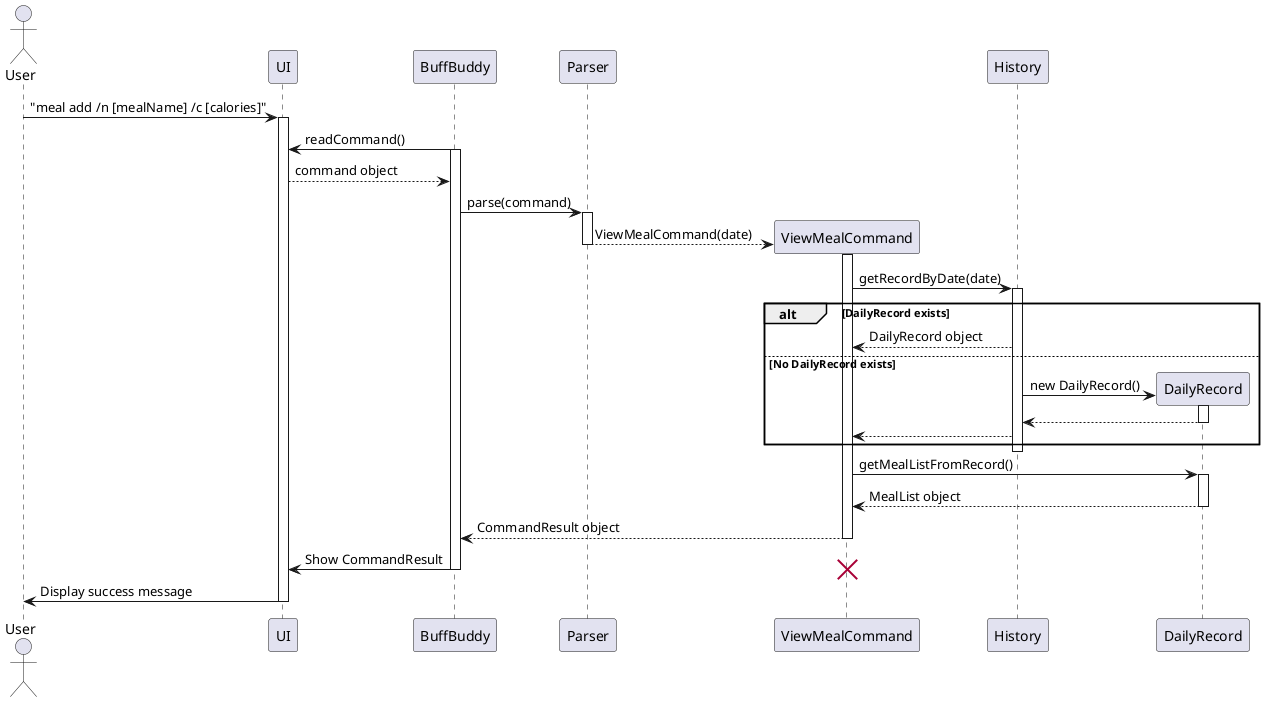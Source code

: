 @startuml
actor User
participant "UI" as UI
participant "BuffBuddy" as BB
participant "Parser" as Parser
participant "ViewMealCommand" as ViewCmd
participant "History" as History
participant "DailyRecord" as DailyRec

User -> UI: "meal add /n [mealName] /c [calories]"
activate UI
BB -> UI: readCommand()
activate BB
UI --> BB: command object
BB -> Parser: parse(command)
activate Parser

create ViewCmd
Parser --> ViewCmd: ViewMealCommand(date)
deactivate Parser
activate ViewCmd

ViewCmd -> History: getRecordByDate(date)
activate History

alt DailyRecord exists
  History --> ViewCmd: DailyRecord object
else No DailyRecord exists
create DailyRec
  History -> DailyRec: new DailyRecord()
  activate DailyRec
  DailyRec --> History
  deactivate DailyRec
  History --> ViewCmd
end
deactivate History

ViewCmd -> DailyRec: getMealListFromRecord()
activate DailyRec
DailyRec --> ViewCmd: MealList object
deactivate DailyRec

ViewCmd --> BB: CommandResult object
deactivate ViewCmd

BB -> UI: Show CommandResult
deactivate BB
destroy ViewCmd

UI -> User: Display success message
deactivate UI

@enduml
